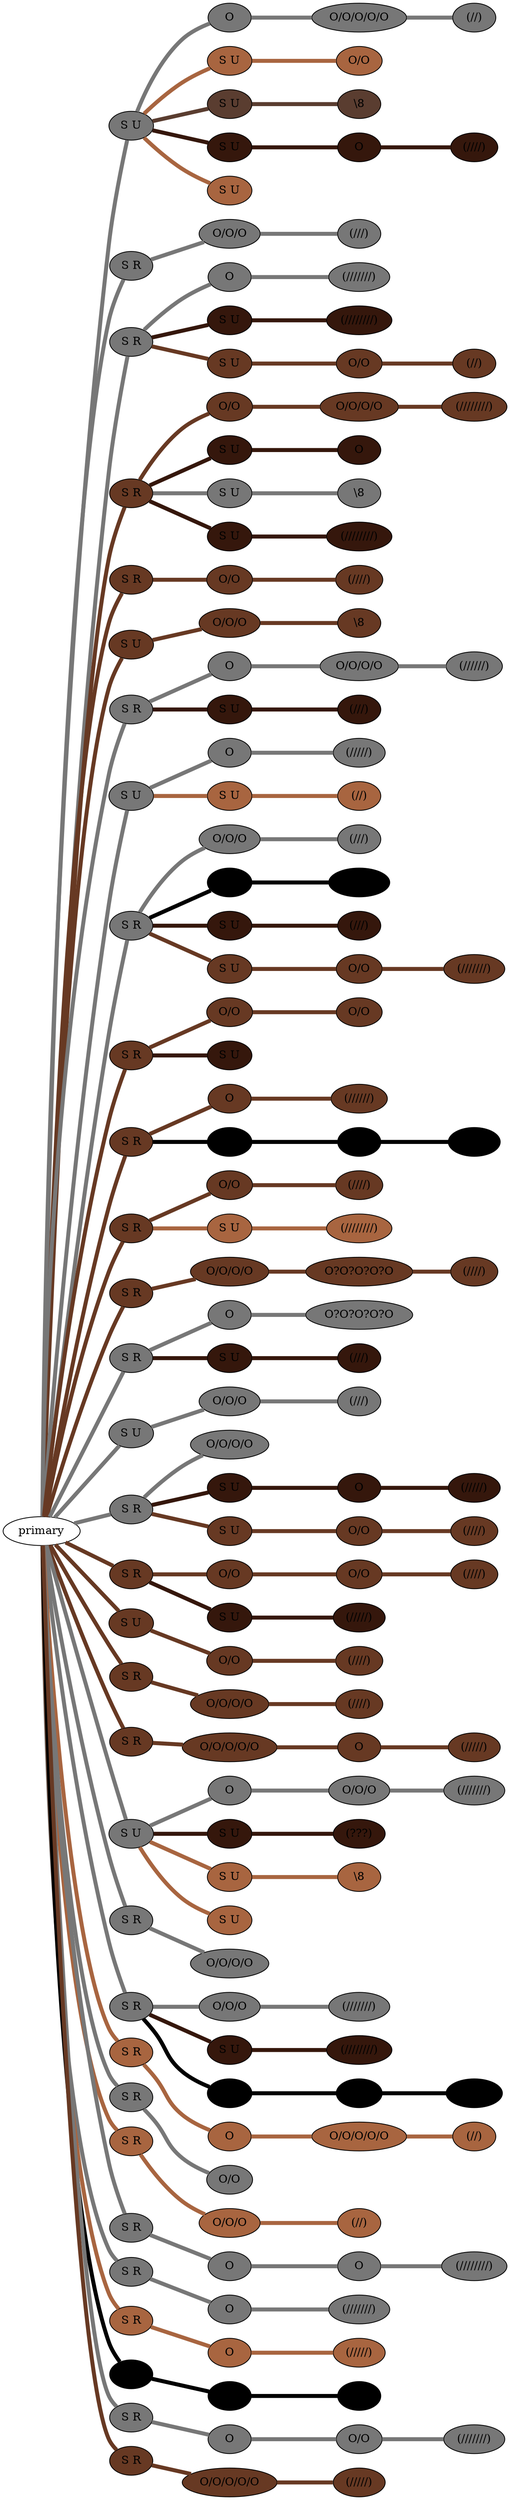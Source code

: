 graph {
 graph [rankdir=LR]
"1" [qtype="pendant_node", pendant_colors="#777777", pendant_ply="S", pendant_attach="U", pendant_length="44", label="S U", style=filled, fillcolor="#777777"]
"primary" -- "1" [qtype="pendant_link",penwidth=5,color="#777777"]
"1:0" [qtype="knot_node", knot_value="1", knot_type="S", knot_position="5.0", knot_spin="S", label="O", style=filled, fillcolor="#777777"]
"1" -- "1:0" [qtype="knot_link",penwidth=5,color="#777777"]
"1:1" [qtype="knot_node", knot_value="5", knot_type="S", knot_position="13.5", knot_spin="S", label="O/O/O/O/O", style=filled, fillcolor="#777777"]
"1:0" -- "1:1" [qtype="knot_link",penwidth=5,color="#777777"]
"1:2" [qtype="knot_node", knot_value="2", knot_type="L", knot_position="21.0", knot_spin="S", label="(//)", style=filled, fillcolor="#777777"]
"1:1" -- "1:2" [qtype="knot_link",penwidth=5,color="#777777"]
"1s1" [qtype="pendant_node", pendant_colors="#A86540", pendant_ply="S", pendant_attach="U", pendant_length="13", label="S U", style=filled, fillcolor="#A86540"]
"1" -- "1s1" [qtype="pendant_link",penwidth=5,color="#A86540"]
"1s1:0" [qtype="knot_node", knot_value="2", knot_type="S", knot_position="5.0", knot_spin="S", label="O/O", style=filled, fillcolor="#A86540"]
"1s1" -- "1s1:0" [qtype="knot_link",penwidth=5,color="#A86540"]
"1s2" [qtype="pendant_node", pendant_colors="#5A3D30,#A86540,#777777", pendant_ply="S", pendant_attach="U", pendant_length="26", label="S U", style=filled, fillcolor="#5A3D30"]
"1" -- "1s2" [qtype="pendant_link",penwidth=5,color="#5A3D30"]
"1s2:0" [qtype="knot_node", knot_value="1", knot_type="E", knot_position="12.0", knot_spin="Z", label="\\8", style=filled, fillcolor="#5A3D30"]
"1s2" -- "1s2:0" [qtype="knot_link",penwidth=5,color="#5A3D30"]
"1s3" [qtype="pendant_node", pendant_colors="#35170C,#777777", pendant_ply="S", pendant_attach="U", pendant_length="26", label="S U", style=filled, fillcolor="#35170C"]
"1" -- "1s3" [qtype="pendant_link",penwidth=5,color="#35170C"]
"1s3:0" [qtype="knot_node", knot_value="1", knot_type="S", knot_position="4.5", knot_spin="S", label="O", style=filled, fillcolor="#35170C"]
"1s3" -- "1s3:0" [qtype="knot_link",penwidth=5,color="#35170C"]
"1s3:1" [qtype="knot_node", knot_value="4", knot_type="L", knot_position="12.0", knot_spin="S", label="(////)", style=filled, fillcolor="#35170C"]
"1s3:0" -- "1s3:1" [qtype="knot_link",penwidth=5,color="#35170C"]
"1s4" [qtype="pendant_node", pendant_colors="#A86540", pendant_ply="S", pendant_attach="U", pendant_length="9", label="S U", style=filled, fillcolor="#A86540"]
"1" -- "1s4" [qtype="pendant_link",penwidth=5,color="#A86540"]
"2" [qtype="pendant_node", pendant_colors="#777777", pendant_ply="S", pendant_attach="R", pendant_length="45", label="S R", style=filled, fillcolor="#777777"]
"primary" -- "2" [qtype="pendant_link",penwidth=5,color="#777777"]
"2:0" [qtype="knot_node", knot_value="3", knot_type="S", knot_position="13.0", knot_spin="S", label="O/O/O", style=filled, fillcolor="#777777"]
"2" -- "2:0" [qtype="knot_link",penwidth=5,color="#777777"]
"2:1" [qtype="knot_node", knot_value="3", knot_type="L", knot_position="21.0", knot_spin="S", label="(///)", style=filled, fillcolor="#777777"]
"2:0" -- "2:1" [qtype="knot_link",penwidth=5,color="#777777"]
"3" [qtype="pendant_node", pendant_colors="#777777", pendant_ply="S", pendant_attach="R", pendant_length="45", label="S R", style=filled, fillcolor="#777777"]
"primary" -- "3" [qtype="pendant_link",penwidth=5,color="#777777"]
"3:0" [qtype="knot_node", knot_value="1", knot_type="S", knot_position="13.0", knot_spin="S", label="O", style=filled, fillcolor="#777777"]
"3" -- "3:0" [qtype="knot_link",penwidth=5,color="#777777"]
"3:1" [qtype="knot_node", knot_value="7", knot_type="L", knot_position="20.5", knot_spin="S", label="(///////)", style=filled, fillcolor="#777777"]
"3:0" -- "3:1" [qtype="knot_link",penwidth=5,color="#777777"]
"3s1" [qtype="pendant_node", pendant_colors="#35170C,#777777", pendant_ply="S", pendant_attach="U", pendant_length="23", label="S U", style=filled, fillcolor="#35170C"]
"3" -- "3s1" [qtype="pendant_link",penwidth=5,color="#35170C"]
"3s1:0" [qtype="knot_node", knot_value="8", knot_type="L", knot_position="12.0", knot_spin="S", label="(////////)", style=filled, fillcolor="#35170C"]
"3s1" -- "3s1:0" [qtype="knot_link",penwidth=5,color="#35170C"]
"3s2" [qtype="pendant_node", pendant_colors="#673923", pendant_ply="S", pendant_attach="U", pendant_length="22", label="S U", style=filled, fillcolor="#673923"]
"3" -- "3s2" [qtype="pendant_link",penwidth=5,color="#673923"]
"3s2:0" [qtype="knot_node", knot_value="2", knot_type="S", knot_position="3.5", knot_spin="S", label="O/O", style=filled, fillcolor="#673923"]
"3s2" -- "3s2:0" [qtype="knot_link",penwidth=5,color="#673923"]
"3s2:1" [qtype="knot_node", knot_value="2", knot_type="L", knot_position="11.0", knot_spin="S", label="(//)", style=filled, fillcolor="#673923"]
"3s2:0" -- "3s2:1" [qtype="knot_link",penwidth=5,color="#673923"]
"4" [qtype="pendant_node", pendant_colors="#673923", pendant_ply="S", pendant_attach="R", pendant_length="39", label="S R", style=filled, fillcolor="#673923"]
"primary" -- "4" [qtype="pendant_link",penwidth=5,color="#673923"]
"4:0" [qtype="knot_node", knot_value="2", knot_type="S", knot_position="5.0", knot_spin="S", label="O/O", style=filled, fillcolor="#673923"]
"4" -- "4:0" [qtype="knot_link",penwidth=5,color="#673923"]
"4:1" [qtype="knot_node", knot_value="4", knot_type="S", knot_position="13.5", knot_spin="S", label="O/O/O/O", style=filled, fillcolor="#673923"]
"4:0" -- "4:1" [qtype="knot_link",penwidth=5,color="#673923"]
"4:2" [qtype="knot_node", knot_value="8", knot_type="L", knot_position="20.5", knot_spin="S", label="(////////)", style=filled, fillcolor="#673923"]
"4:1" -- "4:2" [qtype="knot_link",penwidth=5,color="#673923"]
"4s1" [qtype="pendant_node", pendant_colors="#35170C", pendant_ply="S", pendant_attach="U", pendant_length="12", label="S U", style=filled, fillcolor="#35170C"]
"4" -- "4s1" [qtype="pendant_link",penwidth=5,color="#35170C"]
"4s1:0" [qtype="knot_node", knot_value="1", knot_type="S", knot_position="4.0", knot_spin="S", label="O", style=filled, fillcolor="#35170C"]
"4s1" -- "4s1:0" [qtype="knot_link",penwidth=5,color="#35170C"]
"4s2" [qtype="pendant_node", pendant_colors="#777777,#A86540,#A86540", pendant_ply="S", pendant_attach="U", pendant_length="24", label="S U", style=filled, fillcolor="#777777"]
"4" -- "4s2" [qtype="pendant_link",penwidth=5,color="#777777"]
"4s2:0" [qtype="knot_node", knot_value="1", knot_type="E", knot_position="10.5", knot_spin="Z", label="\\8", style=filled, fillcolor="#777777"]
"4s2" -- "4s2:0" [qtype="knot_link",penwidth=5,color="#777777"]
"4s3" [qtype="pendant_node", pendant_colors="#35170C,#777777", pendant_ply="S", pendant_attach="U", pendant_length="21", label="S U", style=filled, fillcolor="#35170C"]
"4" -- "4s3" [qtype="pendant_link",penwidth=5,color="#35170C"]
"4s3:0" [qtype="knot_node", knot_value="8", knot_type="L", knot_position="10.5", knot_spin="S", label="(////////)", style=filled, fillcolor="#35170C"]
"4s3" -- "4s3:0" [qtype="knot_link",penwidth=5,color="#35170C"]
"5" [qtype="pendant_node", pendant_colors="#673923", pendant_ply="S", pendant_attach="R", pendant_length="49", label="S R", style=filled, fillcolor="#673923"]
"primary" -- "5" [qtype="pendant_link",penwidth=5,color="#673923"]
"5:0" [qtype="knot_node", knot_value="2", knot_type="S", knot_position="13.0", knot_spin="S", label="O/O", style=filled, fillcolor="#673923"]
"5" -- "5:0" [qtype="knot_link",penwidth=5,color="#673923"]
"5:1" [qtype="knot_node", knot_value="4", knot_type="L", knot_position="20.5", knot_spin="S", label="(////)", style=filled, fillcolor="#673923"]
"5:0" -- "5:1" [qtype="knot_link",penwidth=5,color="#673923"]
"6" [qtype="pendant_node", pendant_colors="#673923", pendant_ply="S", pendant_attach="U", pendant_length="46", label="S U", style=filled, fillcolor="#673923"]
"primary" -- "6" [qtype="pendant_link",penwidth=5,color="#673923"]
"6:0" [qtype="knot_node", knot_value="3", knot_type="S", knot_position="12.5", knot_spin="S", label="O/O/O", style=filled, fillcolor="#673923"]
"6" -- "6:0" [qtype="knot_link",penwidth=5,color="#673923"]
"6:1" [qtype="knot_node", knot_value="1", knot_type="E", knot_position="20.0", knot_spin="Z", label="\\8", style=filled, fillcolor="#673923"]
"6:0" -- "6:1" [qtype="knot_link",penwidth=5,color="#673923"]
"7" [qtype="pendant_node", pendant_colors="#777777", pendant_ply="S", pendant_attach="R", pendant_length="39", label="S R", style=filled, fillcolor="#777777"]
"primary" -- "7" [qtype="pendant_link",penwidth=5,color="#777777"]
"7:0" [qtype="knot_node", knot_value="1", knot_type="S", knot_position="4.0", knot_spin="S", label="O", style=filled, fillcolor="#777777"]
"7" -- "7:0" [qtype="knot_link",penwidth=5,color="#777777"]
"7:1" [qtype="knot_node", knot_value="4", knot_type="S", knot_position="11.5", knot_spin="S", label="O/O/O/O", style=filled, fillcolor="#777777"]
"7:0" -- "7:1" [qtype="knot_link",penwidth=5,color="#777777"]
"7:2" [qtype="knot_node", knot_value="6", knot_type="L", knot_position="19.5", knot_spin="S", label="(//////)", style=filled, fillcolor="#777777"]
"7:1" -- "7:2" [qtype="knot_link",penwidth=5,color="#777777"]
"7s1" [qtype="pendant_node", pendant_colors="#35170C,#777777", pendant_ply="S", pendant_attach="U", pendant_length="30", label="S U", style=filled, fillcolor="#35170C"]
"7" -- "7s1" [qtype="pendant_link",penwidth=5,color="#35170C"]
"7s1:0" [qtype="knot_node", knot_value="3", knot_type="L", knot_position="15.0", knot_spin="S", label="(///)", style=filled, fillcolor="#35170C"]
"7s1" -- "7s1:0" [qtype="knot_link",penwidth=5,color="#35170C"]
"8" [qtype="pendant_node", pendant_colors="#777777", pendant_ply="S", pendant_attach="U", pendant_length="24", label="S U", style=filled, fillcolor="#777777"]
"primary" -- "8" [qtype="pendant_link",penwidth=5,color="#777777"]
"8:0" [qtype="knot_node", knot_value="1", knot_type="S", knot_position="12.0", knot_spin="S", label="O", style=filled, fillcolor="#777777"]
"8" -- "8:0" [qtype="knot_link",penwidth=5,color="#777777"]
"8:1" [qtype="knot_node", knot_value="5", knot_type="L", knot_position="20.5", knot_spin="S", label="(/////)", style=filled, fillcolor="#777777"]
"8:0" -- "8:1" [qtype="knot_link",penwidth=5,color="#777777"]
"8s1" [qtype="pendant_node", pendant_colors="#A86540,#000000,#575E4E", pendant_ply="S", pendant_attach="U", pendant_length="24", label="S U", style=filled, fillcolor="#A86540"]
"8" -- "8s1" [qtype="pendant_link",penwidth=5,color="#A86540"]
"8s1:0" [qtype="knot_node", knot_value="2", knot_type="L", knot_position="11.5", knot_spin="S", label="(//)", style=filled, fillcolor="#A86540"]
"8s1" -- "8s1:0" [qtype="knot_link",penwidth=5,color="#A86540"]
"9" [qtype="pendant_node", pendant_colors="#777777", pendant_ply="S", pendant_attach="R", pendant_length="43", label="S R", style=filled, fillcolor="#777777"]
"primary" -- "9" [qtype="pendant_link",penwidth=5,color="#777777"]
"9:0" [qtype="knot_node", knot_value="3", knot_type="S", knot_position="11.5", knot_spin="S", label="O/O/O", style=filled, fillcolor="#777777"]
"9" -- "9:0" [qtype="knot_link",penwidth=5,color="#777777"]
"9:1" [qtype="knot_node", knot_value="3", knot_type="L", knot_position="20.0", knot_spin="S", label="(///)", style=filled, fillcolor="#777777"]
"9:0" -- "9:1" [qtype="knot_link",penwidth=5,color="#777777"]
"9s1" [qtype="pendant_node", pendant_colors="#000000,#575E4E", pendant_ply="S", pendant_attach="U", pendant_length="19", label="S U", style=filled, fillcolor="#000000"]
"9" -- "9s1" [qtype="pendant_link",penwidth=5,color="#000000"]
"9s1:0" [qtype="knot_node", knot_value="7", knot_type="L", knot_position="11.5", knot_spin="S", label="(///////)", style=filled, fillcolor="#000000"]
"9s1" -- "9s1:0" [qtype="knot_link",penwidth=5,color="#000000"]
"9s2" [qtype="pendant_node", pendant_colors="#35170C,#777777", pendant_ply="S", pendant_attach="U", pendant_length="21", label="S U", style=filled, fillcolor="#35170C"]
"9" -- "9s2" [qtype="pendant_link",penwidth=5,color="#35170C"]
"9s2:0" [qtype="knot_node", knot_value="3", knot_type="L", knot_position="16.0", knot_spin="S", label="(///)", style=filled, fillcolor="#35170C"]
"9s2" -- "9s2:0" [qtype="knot_link",penwidth=5,color="#35170C"]
"9s3" [qtype="pendant_node", pendant_colors="#673923", pendant_ply="S", pendant_attach="U", pendant_length="19", label="S U", style=filled, fillcolor="#673923"]
"9" -- "9s3" [qtype="pendant_link",penwidth=5,color="#673923"]
"9s3:0" [qtype="knot_node", knot_value="2", knot_type="S", knot_position="2.0", knot_spin="S", label="O/O", style=filled, fillcolor="#673923"]
"9s3" -- "9s3:0" [qtype="knot_link",penwidth=5,color="#673923"]
"9s3:1" [qtype="knot_node", knot_value="7", knot_type="L", knot_position="10.0", knot_spin="S", label="(///////)", style=filled, fillcolor="#673923"]
"9s3:0" -- "9s3:1" [qtype="knot_link",penwidth=5,color="#673923"]
"10" [qtype="pendant_node", pendant_colors="#673923", pendant_ply="S", pendant_attach="R", pendant_length="26", label="S R", style=filled, fillcolor="#673923"]
"primary" -- "10" [qtype="pendant_link",penwidth=5,color="#673923"]
"10:0" [qtype="knot_node", knot_value="2", knot_type="S", knot_position="4.5", knot_spin="S", label="O/O", style=filled, fillcolor="#673923"]
"10" -- "10:0" [qtype="knot_link",penwidth=5,color="#673923"]
"10:1" [qtype="knot_node", knot_value="2", knot_type="S", knot_position="12.0", knot_spin="S", label="O/O", style=filled, fillcolor="#673923"]
"10:0" -- "10:1" [qtype="knot_link",penwidth=5,color="#673923"]
"10s1" [qtype="pendant_node", pendant_colors="#35170C,#777777", pendant_ply="S", pendant_attach="U", pendant_length="7", label="S U", style=filled, fillcolor="#35170C"]
"10" -- "10s1" [qtype="pendant_link",penwidth=5,color="#35170C"]
"11" [qtype="pendant_node", pendant_colors="#673923", pendant_ply="S", pendant_attach="R", pendant_length="29", label="S R", style=filled, fillcolor="#673923"]
"primary" -- "11" [qtype="pendant_link",penwidth=5,color="#673923"]
"11:0" [qtype="knot_node", knot_value="1", knot_type="S", knot_position="11.5", knot_spin="S", label="O", style=filled, fillcolor="#673923"]
"11" -- "11:0" [qtype="knot_link",penwidth=5,color="#673923"]
"11:1" [qtype="knot_node", knot_value="6", knot_type="L", knot_position="19.0", knot_spin="S", label="(//////)", style=filled, fillcolor="#673923"]
"11:0" -- "11:1" [qtype="knot_link",penwidth=5,color="#673923"]
"11s1" [qtype="pendant_node", pendant_colors="#000000,#575E4E", pendant_ply="S", pendant_attach="U", pendant_length="21", label="S U", style=filled, fillcolor="#000000"]
"11" -- "11s1" [qtype="pendant_link",penwidth=5,color="#000000"]
"11s1:0" [qtype="knot_node", knot_value="1", knot_type="S", knot_position="3.5", knot_spin="S", label="O", style=filled, fillcolor="#000000"]
"11s1" -- "11s1:0" [qtype="knot_link",penwidth=5,color="#000000"]
"11s1:1" [qtype="knot_node", knot_value="5", knot_type="L", knot_position="10.5", knot_spin="S", label="(/////)", style=filled, fillcolor="#000000"]
"11s1:0" -- "11s1:1" [qtype="knot_link",penwidth=5,color="#000000"]
"12" [qtype="pendant_node", pendant_colors="#673923", pendant_ply="S", pendant_attach="R", pendant_length="30", label="S R", style=filled, fillcolor="#673923"]
"primary" -- "12" [qtype="pendant_link",penwidth=5,color="#673923"]
"12:0" [qtype="knot_node", knot_value="2", knot_type="S", knot_position="12.0", knot_spin="S", label="O/O", style=filled, fillcolor="#673923"]
"12" -- "12:0" [qtype="knot_link",penwidth=5,color="#673923"]
"12:1" [qtype="knot_node", knot_value="4", knot_type="L", knot_position="20.0", knot_spin="S", label="(////)", style=filled, fillcolor="#673923"]
"12:0" -- "12:1" [qtype="knot_link",penwidth=5,color="#673923"]
"12s1" [qtype="pendant_node", pendant_colors="#A86540", pendant_ply="S", pendant_attach="U", pendant_length="19", label="S U", style=filled, fillcolor="#A86540"]
"12" -- "12s1" [qtype="pendant_link",penwidth=5,color="#A86540"]
"12s1:0" [qtype="knot_node", knot_value="8", knot_type="L", knot_position="11.0", knot_spin="S", label="(////////)", style=filled, fillcolor="#A86540"]
"12s1" -- "12s1:0" [qtype="knot_link",penwidth=5,color="#A86540"]
"13" [qtype="pendant_node", pendant_colors="#673923,#777777", pendant_ply="S", pendant_attach="R", pendant_length="34", label="S R", style=filled, fillcolor="#673923"]
"primary" -- "13" [qtype="pendant_link",penwidth=5,color="#673923"]
"13:0" [qtype="knot_node", knot_value="4", knot_type="S", knot_position="4.5", knot_spin="S", label="O/O/O/O", style=filled, fillcolor="#673923"]
"13" -- "13:0" [qtype="knot_link",penwidth=5,color="#673923"]
"13:1" [qtype="knot_node", knot_value="5", knot_type="S", knot_position="12.0", knot_spin="U", label="O?O?O?O?O", style=filled, fillcolor="#673923"]
"13:0" -- "13:1" [qtype="knot_link",penwidth=5,color="#673923"]
"13:2" [qtype="knot_node", knot_value="4", knot_type="L", knot_position="19.5", knot_spin="S", label="(////)", style=filled, fillcolor="#673923"]
"13:1" -- "13:2" [qtype="knot_link",penwidth=5,color="#673923"]
"14" [qtype="pendant_node", pendant_colors="#777777", pendant_ply="S", pendant_attach="R", pendant_length="45", label="S R", style=filled, fillcolor="#777777"]
"primary" -- "14" [qtype="pendant_link",penwidth=5,color="#777777"]
"14:0" [qtype="knot_node", knot_value="1", knot_type="S", knot_position="4.0", knot_spin="S", label="O", style=filled, fillcolor="#777777"]
"14" -- "14:0" [qtype="knot_link",penwidth=5,color="#777777"]
"14:1" [qtype="knot_node", knot_value="5", knot_type="S", knot_position="11.5", knot_spin="U", label="O?O?O?O?O", style=filled, fillcolor="#777777"]
"14:0" -- "14:1" [qtype="knot_link",penwidth=5,color="#777777"]
"14s1" [qtype="pendant_node", pendant_colors="#35170C,#777777", pendant_ply="S", pendant_attach="U", pendant_length="24", label="S U", style=filled, fillcolor="#35170C"]
"14" -- "14s1" [qtype="pendant_link",penwidth=5,color="#35170C"]
"14s1:0" [qtype="knot_node", knot_value="3", knot_type="L", knot_position="12.0", knot_spin="S", label="(///)", style=filled, fillcolor="#35170C"]
"14s1" -- "14s1:0" [qtype="knot_link",penwidth=5,color="#35170C"]
"15" [qtype="pendant_node", pendant_colors="#777777", pendant_ply="S", pendant_attach="U", pendant_length="44", label="S U", style=filled, fillcolor="#777777"]
"primary" -- "15" [qtype="pendant_link",penwidth=5,color="#777777"]
"15:0" [qtype="knot_node", knot_value="3", knot_type="S", knot_position="12.0", knot_spin="S", label="O/O/O", style=filled, fillcolor="#777777"]
"15" -- "15:0" [qtype="knot_link",penwidth=5,color="#777777"]
"15:1" [qtype="knot_node", knot_value="3", knot_type="L", knot_position="19.0", knot_spin="S", label="(///)", style=filled, fillcolor="#777777"]
"15:0" -- "15:1" [qtype="knot_link",penwidth=5,color="#777777"]
"16" [qtype="pendant_node", pendant_colors="#777777", pendant_ply="S", pendant_attach="R", pendant_length="48", label="S R", style=filled, fillcolor="#777777"]
"primary" -- "16" [qtype="pendant_link",penwidth=5,color="#777777"]
"16:0" [qtype="knot_node", knot_value="4", knot_type="S", knot_position="12.0", knot_spin="S", label="O/O/O/O", style=filled, fillcolor="#777777"]
"16" -- "16:0" [qtype="knot_link",penwidth=5,color="#777777"]
"16s1" [qtype="pendant_node", pendant_colors="#35170C,#777777", pendant_ply="S", pendant_attach="U", pendant_length="23", label="S U", style=filled, fillcolor="#35170C"]
"16" -- "16s1" [qtype="pendant_link",penwidth=5,color="#35170C"]
"16s1:0" [qtype="knot_node", knot_value="1", knot_type="S", knot_position="5.5", knot_spin="S", label="O", style=filled, fillcolor="#35170C"]
"16s1" -- "16s1:0" [qtype="knot_link",penwidth=5,color="#35170C"]
"16s1:1" [qtype="knot_node", knot_value="5", knot_type="L", knot_position="15.0", knot_spin="S", label="(/////)", style=filled, fillcolor="#35170C"]
"16s1:0" -- "16s1:1" [qtype="knot_link",penwidth=5,color="#35170C"]
"16s2" [qtype="pendant_node", pendant_colors="#673923", pendant_ply="S", pendant_attach="U", pendant_length="23", label="S U", style=filled, fillcolor="#673923"]
"16" -- "16s2" [qtype="pendant_link",penwidth=5,color="#673923"]
"16s2:0" [qtype="knot_node", knot_value="2", knot_type="S", knot_position="3.5", knot_spin="S", label="O/O", style=filled, fillcolor="#673923"]
"16s2" -- "16s2:0" [qtype="knot_link",penwidth=5,color="#673923"]
"16s2:1" [qtype="knot_node", knot_value="4", knot_type="L", knot_position="10.5", knot_spin="S", label="(////)", style=filled, fillcolor="#673923"]
"16s2:0" -- "16s2:1" [qtype="knot_link",penwidth=5,color="#673923"]
"17" [qtype="pendant_node", pendant_colors="#673923", pendant_ply="S", pendant_attach="R", pendant_length="26", label="S R", style=filled, fillcolor="#673923"]
"primary" -- "17" [qtype="pendant_link",penwidth=5,color="#673923"]
"17:0" [qtype="knot_node", knot_value="2", knot_type="S", knot_position="4.5", knot_spin="S", label="O/O", style=filled, fillcolor="#673923"]
"17" -- "17:0" [qtype="knot_link",penwidth=5,color="#673923"]
"17:1" [qtype="knot_node", knot_value="2", knot_type="S", knot_position="12.5", knot_spin="S", label="O/O", style=filled, fillcolor="#673923"]
"17:0" -- "17:1" [qtype="knot_link",penwidth=5,color="#673923"]
"17:2" [qtype="knot_node", knot_value="4", knot_type="L", knot_position="19.5", knot_spin="S", label="(////)", style=filled, fillcolor="#673923"]
"17:1" -- "17:2" [qtype="knot_link",penwidth=5,color="#673923"]
"17s1" [qtype="pendant_node", pendant_colors="#35170C,#777777", pendant_ply="S", pendant_attach="U", pendant_length="25", label="S U", style=filled, fillcolor="#35170C"]
"17" -- "17s1" [qtype="pendant_link",penwidth=5,color="#35170C"]
"17s1:0" [qtype="knot_node", knot_value="5", knot_type="L", knot_position="12.5", knot_spin="S", label="(/////)", style=filled, fillcolor="#35170C"]
"17s1" -- "17s1:0" [qtype="knot_link",penwidth=5,color="#35170C"]
"18" [qtype="pendant_node", pendant_colors="#673923", pendant_ply="S", pendant_attach="U", pendant_length="42", label="S U", style=filled, fillcolor="#673923"]
"primary" -- "18" [qtype="pendant_link",penwidth=5,color="#673923"]
"18:0" [qtype="knot_node", knot_value="2", knot_type="S", knot_position="12.5", knot_spin="S", label="O/O", style=filled, fillcolor="#673923"]
"18" -- "18:0" [qtype="knot_link",penwidth=5,color="#673923"]
"18:1" [qtype="knot_node", knot_value="4", knot_type="L", knot_position="20.5", knot_spin="S", label="(////)", style=filled, fillcolor="#673923"]
"18:0" -- "18:1" [qtype="knot_link",penwidth=5,color="#673923"]
"19" [qtype="pendant_node", pendant_colors="#673923", pendant_ply="S", pendant_attach="R", pendant_length="43", label="S R", style=filled, fillcolor="#673923"]
"primary" -- "19" [qtype="pendant_link",penwidth=5,color="#673923"]
"19:0" [qtype="knot_node", knot_value="4", knot_type="S", knot_position="12.5", knot_spin="S", label="O/O/O/O", style=filled, fillcolor="#673923"]
"19" -- "19:0" [qtype="knot_link",penwidth=5,color="#673923"]
"19:1" [qtype="knot_node", knot_value="4", knot_type="L", knot_position="20.5", knot_spin="S", label="(////)", style=filled, fillcolor="#673923"]
"19:0" -- "19:1" [qtype="knot_link",penwidth=5,color="#673923"]
"20" [qtype="pendant_node", pendant_colors="#673923,#777777", pendant_ply="S", pendant_attach="R", pendant_length="36", label="S R", style=filled, fillcolor="#673923"]
"primary" -- "20" [qtype="pendant_link",penwidth=5,color="#673923"]
"20:0" [qtype="knot_node", knot_value="5", knot_type="S", knot_position="5.0", knot_spin="S", label="O/O/O/O/O", style=filled, fillcolor="#673923"]
"20" -- "20:0" [qtype="knot_link",penwidth=5,color="#673923"]
"20:1" [qtype="knot_node", knot_value="1", knot_type="S", knot_position="14.0", knot_spin="S", label="O", style=filled, fillcolor="#673923"]
"20:0" -- "20:1" [qtype="knot_link",penwidth=5,color="#673923"]
"20:2" [qtype="knot_node", knot_value="5", knot_type="L", knot_position="21.5", knot_spin="S", label="(/////)", style=filled, fillcolor="#673923"]
"20:1" -- "20:2" [qtype="knot_link",penwidth=5,color="#673923"]
"21" [qtype="pendant_node", pendant_colors="#777777", pendant_ply="S", pendant_attach="U", pendant_length="44", label="S U", style=filled, fillcolor="#777777"]
"primary" -- "21" [qtype="pendant_link",penwidth=5,color="#777777"]
"21:0" [qtype="knot_node", knot_value="1", knot_type="S", knot_position="5.0", knot_spin="S", label="O", style=filled, fillcolor="#777777"]
"21" -- "21:0" [qtype="knot_link",penwidth=5,color="#777777"]
"21:1" [qtype="knot_node", knot_value="3", knot_type="S", knot_position="12.5", knot_spin="S", label="O/O/O", style=filled, fillcolor="#777777"]
"21:0" -- "21:1" [qtype="knot_link",penwidth=5,color="#777777"]
"21:2" [qtype="knot_node", knot_value="7", knot_type="L", knot_position="19.0", knot_spin="S", label="(///////)", style=filled, fillcolor="#777777"]
"21:1" -- "21:2" [qtype="knot_link",penwidth=5,color="#777777"]
"21s1" [qtype="pendant_node", pendant_colors="#35170C", pendant_ply="S", pendant_attach="U", pendant_length="17", label="S U", style=filled, fillcolor="#35170C"]
"21" -- "21s1" [qtype="pendant_link",penwidth=5,color="#35170C"]
"21s1:0" [qtype="knot_node", knot_value="3", knot_type="L", knot_position="14.0", knot_spin="U", label="(???)", style=filled, fillcolor="#35170C"]
"21s1" -- "21s1:0" [qtype="knot_link",penwidth=5,color="#35170C"]
"21s2" [qtype="pendant_node", pendant_colors="#A86540", pendant_ply="S", pendant_attach="U", pendant_length="14", label="S U", style=filled, fillcolor="#A86540"]
"21" -- "21s2" [qtype="pendant_link",penwidth=5,color="#A86540"]
"21s2:0" [qtype="knot_node", knot_value="1", knot_type="E", knot_position="10.0", knot_spin="Z", label="\\8", style=filled, fillcolor="#A86540"]
"21s2" -- "21s2:0" [qtype="knot_link",penwidth=5,color="#A86540"]
"21s3" [qtype="pendant_node", pendant_colors="#A86540", pendant_ply="S", pendant_attach="U", pendant_length="7", label="S U", style=filled, fillcolor="#A86540"]
"21" -- "21s3" [qtype="pendant_link",penwidth=5,color="#A86540"]
"22" [qtype="pendant_node", pendant_colors="#777777", pendant_ply="S", pendant_attach="R", pendant_length="48", label="S R", style=filled, fillcolor="#777777"]
"primary" -- "22" [qtype="pendant_link",penwidth=5,color="#777777"]
"22:0" [qtype="knot_node", knot_value="4", knot_type="S", knot_position="12.5", knot_spin="S", label="O/O/O/O", style=filled, fillcolor="#777777"]
"22" -- "22:0" [qtype="knot_link",penwidth=5,color="#777777"]
"23" [qtype="pendant_node", pendant_colors="#777777", pendant_ply="S", pendant_attach="R", pendant_length="42", label="S R", style=filled, fillcolor="#777777"]
"primary" -- "23" [qtype="pendant_link",penwidth=5,color="#777777"]
"23:0" [qtype="knot_node", knot_value="3", knot_type="S", knot_position="12.0", knot_spin="S", label="O/O/O", style=filled, fillcolor="#777777"]
"23" -- "23:0" [qtype="knot_link",penwidth=5,color="#777777"]
"23:1" [qtype="knot_node", knot_value="7", knot_type="L", knot_position="19.0", knot_spin="S", label="(///////)", style=filled, fillcolor="#777777"]
"23:0" -- "23:1" [qtype="knot_link",penwidth=5,color="#777777"]
"23s1" [qtype="pendant_node", pendant_colors="#35170C,#777777", pendant_ply="S", pendant_attach="U", pendant_length="23", label="S U", style=filled, fillcolor="#35170C"]
"23" -- "23s1" [qtype="pendant_link",penwidth=5,color="#35170C"]
"23s1:0" [qtype="knot_node", knot_value="8", knot_type="L", knot_position="11.5", knot_spin="S", label="(////////)", style=filled, fillcolor="#35170C"]
"23s1" -- "23s1:0" [qtype="knot_link",penwidth=5,color="#35170C"]
"23s2" [qtype="pendant_node", pendant_colors="#000000", pendant_ply="S", pendant_attach="U", pendant_length="20", label="S U", style=filled, fillcolor="#000000"]
"23" -- "23s2" [qtype="pendant_link",penwidth=5,color="#000000"]
"23s2:0" [qtype="knot_node", knot_value="2", knot_type="S", knot_position="3.0", knot_spin="S", label="O/O", style=filled, fillcolor="#000000"]
"23s2" -- "23s2:0" [qtype="knot_link",penwidth=5,color="#000000"]
"23s2:1" [qtype="knot_node", knot_value="6", knot_type="L", knot_position="10.0", knot_spin="S", label="(//////)", style=filled, fillcolor="#000000"]
"23s2:0" -- "23s2:1" [qtype="knot_link",penwidth=5,color="#000000"]
"24" [qtype="pendant_node", pendant_colors="#A86540,#777777", pendant_ply="S", pendant_attach="R", pendant_length="30", label="S R", style=filled, fillcolor="#A86540"]
"primary" -- "24" [qtype="pendant_link",penwidth=5,color="#A86540"]
"24:0" [qtype="knot_node", knot_value="1", knot_type="S", knot_position="5.5", knot_spin="S", label="O", style=filled, fillcolor="#A86540"]
"24" -- "24:0" [qtype="knot_link",penwidth=5,color="#A86540"]
"24:1" [qtype="knot_node", knot_value="5", knot_type="S", knot_position="12.5", knot_spin="S", label="O/O/O/O/O", style=filled, fillcolor="#A86540"]
"24:0" -- "24:1" [qtype="knot_link",penwidth=5,color="#A86540"]
"24:2" [qtype="knot_node", knot_value="2", knot_type="L", knot_position="19.0", knot_spin="S", label="(//)", style=filled, fillcolor="#A86540"]
"24:1" -- "24:2" [qtype="knot_link",penwidth=5,color="#A86540"]
"25" [qtype="pendant_node", pendant_colors="#777777", pendant_ply="S", pendant_attach="R", pendant_length="33", label="S R", style=filled, fillcolor="#777777"]
"primary" -- "25" [qtype="pendant_link",penwidth=5,color="#777777"]
"25:0" [qtype="knot_node", knot_value="2", knot_type="S", knot_position="12.0", knot_spin="S", label="O/O", style=filled, fillcolor="#777777"]
"25" -- "25:0" [qtype="knot_link",penwidth=5,color="#777777"]
"26" [qtype="pendant_node", pendant_colors="#A86540,#777777", pendant_ply="S", pendant_attach="R", pendant_length="30", label="S R", style=filled, fillcolor="#A86540"]
"primary" -- "26" [qtype="pendant_link",penwidth=5,color="#A86540"]
"26:0" [qtype="knot_node", knot_value="3", knot_type="S", knot_position="12.0", knot_spin="S", label="O/O/O", style=filled, fillcolor="#A86540"]
"26" -- "26:0" [qtype="knot_link",penwidth=5,color="#A86540"]
"26:1" [qtype="knot_node", knot_value="2", knot_type="L", knot_position="19.0", knot_spin="S", label="(//)", style=filled, fillcolor="#A86540"]
"26:0" -- "26:1" [qtype="knot_link",penwidth=5,color="#A86540"]
"27" [qtype="pendant_node", pendant_colors="#777777", pendant_ply="S", pendant_attach="R", pendant_length="24", label="S R", style=filled, fillcolor="#777777"]
"primary" -- "27" [qtype="pendant_link",penwidth=5,color="#777777"]
"27:0" [qtype="knot_node", knot_value="1", knot_type="S", knot_position="5.0", knot_spin="S", label="O", style=filled, fillcolor="#777777"]
"27" -- "27:0" [qtype="knot_link",penwidth=5,color="#777777"]
"27:1" [qtype="knot_node", knot_value="1", knot_type="S", knot_position="11.5", knot_spin="S", label="O", style=filled, fillcolor="#777777"]
"27:0" -- "27:1" [qtype="knot_link",penwidth=5,color="#777777"]
"27:2" [qtype="knot_node", knot_value="8", knot_type="L", knot_position="18.0", knot_spin="S", label="(////////)", style=filled, fillcolor="#777777"]
"27:1" -- "27:2" [qtype="knot_link",penwidth=5,color="#777777"]
"28" [qtype="pendant_node", pendant_colors="#777777", pendant_ply="S", pendant_attach="R", pendant_length="25", label="S R", style=filled, fillcolor="#777777"]
"primary" -- "28" [qtype="pendant_link",penwidth=5,color="#777777"]
"28:0" [qtype="knot_node", knot_value="1", knot_type="S", knot_position="11.5", knot_spin="S", label="O", style=filled, fillcolor="#777777"]
"28" -- "28:0" [qtype="knot_link",penwidth=5,color="#777777"]
"28:1" [qtype="knot_node", knot_value="7", knot_type="L", knot_position="17.0", knot_spin="S", label="(///////)", style=filled, fillcolor="#777777"]
"28:0" -- "28:1" [qtype="knot_link",penwidth=5,color="#777777"]
"29" [qtype="pendant_node", pendant_colors="#A86540,#777777", pendant_ply="S", pendant_attach="R", pendant_length="24", label="S R", style=filled, fillcolor="#A86540"]
"primary" -- "29" [qtype="pendant_link",penwidth=5,color="#A86540"]
"29:0" [qtype="knot_node", knot_value="1", knot_type="S", knot_position="11.0", knot_spin="S", label="O", style=filled, fillcolor="#A86540"]
"29" -- "29:0" [qtype="knot_link",penwidth=5,color="#A86540"]
"29:1" [qtype="knot_node", knot_value="5", knot_type="L", knot_position="16.0", knot_spin="S", label="(/////)", style=filled, fillcolor="#A86540"]
"29:0" -- "29:1" [qtype="knot_link",penwidth=5,color="#A86540"]
"30" [qtype="pendant_node", pendant_colors="#000000", pendant_ply="S", pendant_attach="R", pendant_length="34", label="S R", style=filled, fillcolor="#000000"]
"primary" -- "30" [qtype="pendant_link",penwidth=5,color="#000000"]
"30:0" [qtype="knot_node", knot_value="1", knot_type="S", knot_position="5.5", knot_spin="S", label="O", style=filled, fillcolor="#000000"]
"30" -- "30:0" [qtype="knot_link",penwidth=5,color="#000000"]
"30:1" [qtype="knot_node", knot_value="1", knot_type="S", knot_position="11.5", knot_spin="S", label="O", style=filled, fillcolor="#000000"]
"30:0" -- "30:1" [qtype="knot_link",penwidth=5,color="#000000"]
"31" [qtype="pendant_node", pendant_colors="#777777", pendant_ply="S", pendant_attach="R", pendant_length="24", label="S R", style=filled, fillcolor="#777777"]
"primary" -- "31" [qtype="pendant_link",penwidth=5,color="#777777"]
"31:0" [qtype="knot_node", knot_value="1", knot_type="S", knot_position="5.0", knot_spin="S", label="O", style=filled, fillcolor="#777777"]
"31" -- "31:0" [qtype="knot_link",penwidth=5,color="#777777"]
"31:1" [qtype="knot_node", knot_value="2", knot_type="S", knot_position="11.0", knot_spin="S", label="O/O", style=filled, fillcolor="#777777"]
"31:0" -- "31:1" [qtype="knot_link",penwidth=5,color="#777777"]
"31:2" [qtype="knot_node", knot_value="7", knot_type="L", knot_position="15.5", knot_spin="S", label="(///////)", style=filled, fillcolor="#777777"]
"31:1" -- "31:2" [qtype="knot_link",penwidth=5,color="#777777"]
"32" [qtype="pendant_node", pendant_colors="#673923,#777777", pendant_ply="S", pendant_attach="R", pendant_length="40", label="S R", style=filled, fillcolor="#673923"]
"primary" -- "32" [qtype="pendant_link",penwidth=5,color="#673923"]
"32:0" [qtype="knot_node", knot_value="5", knot_type="S", knot_position="1.5", knot_spin="S", label="O/O/O/O/O", style=filled, fillcolor="#673923"]
"32" -- "32:0" [qtype="knot_link",penwidth=5,color="#673923"]
"32:1" [qtype="knot_node", knot_value="5", knot_type="L", knot_position="16.5", knot_spin="S", label="(/////)", style=filled, fillcolor="#673923"]
"32:0" -- "32:1" [qtype="knot_link",penwidth=5,color="#673923"]
}
